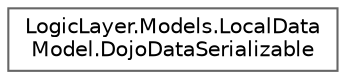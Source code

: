 digraph "Graphical Class Hierarchy"
{
 // LATEX_PDF_SIZE
  bgcolor="transparent";
  edge [fontname=Helvetica,fontsize=10,labelfontname=Helvetica,labelfontsize=10];
  node [fontname=Helvetica,fontsize=10,shape=box,height=0.2,width=0.4];
  rankdir="LR";
  Node0 [id="Node000000",label="LogicLayer.Models.LocalData\lModel.DojoDataSerializable",height=0.2,width=0.4,color="grey40", fillcolor="white", style="filled",URL="$class_logic_layer_1_1_models_1_1_local_data_model_1_1_dojo_data_serializable.html",tooltip=" "];
}
